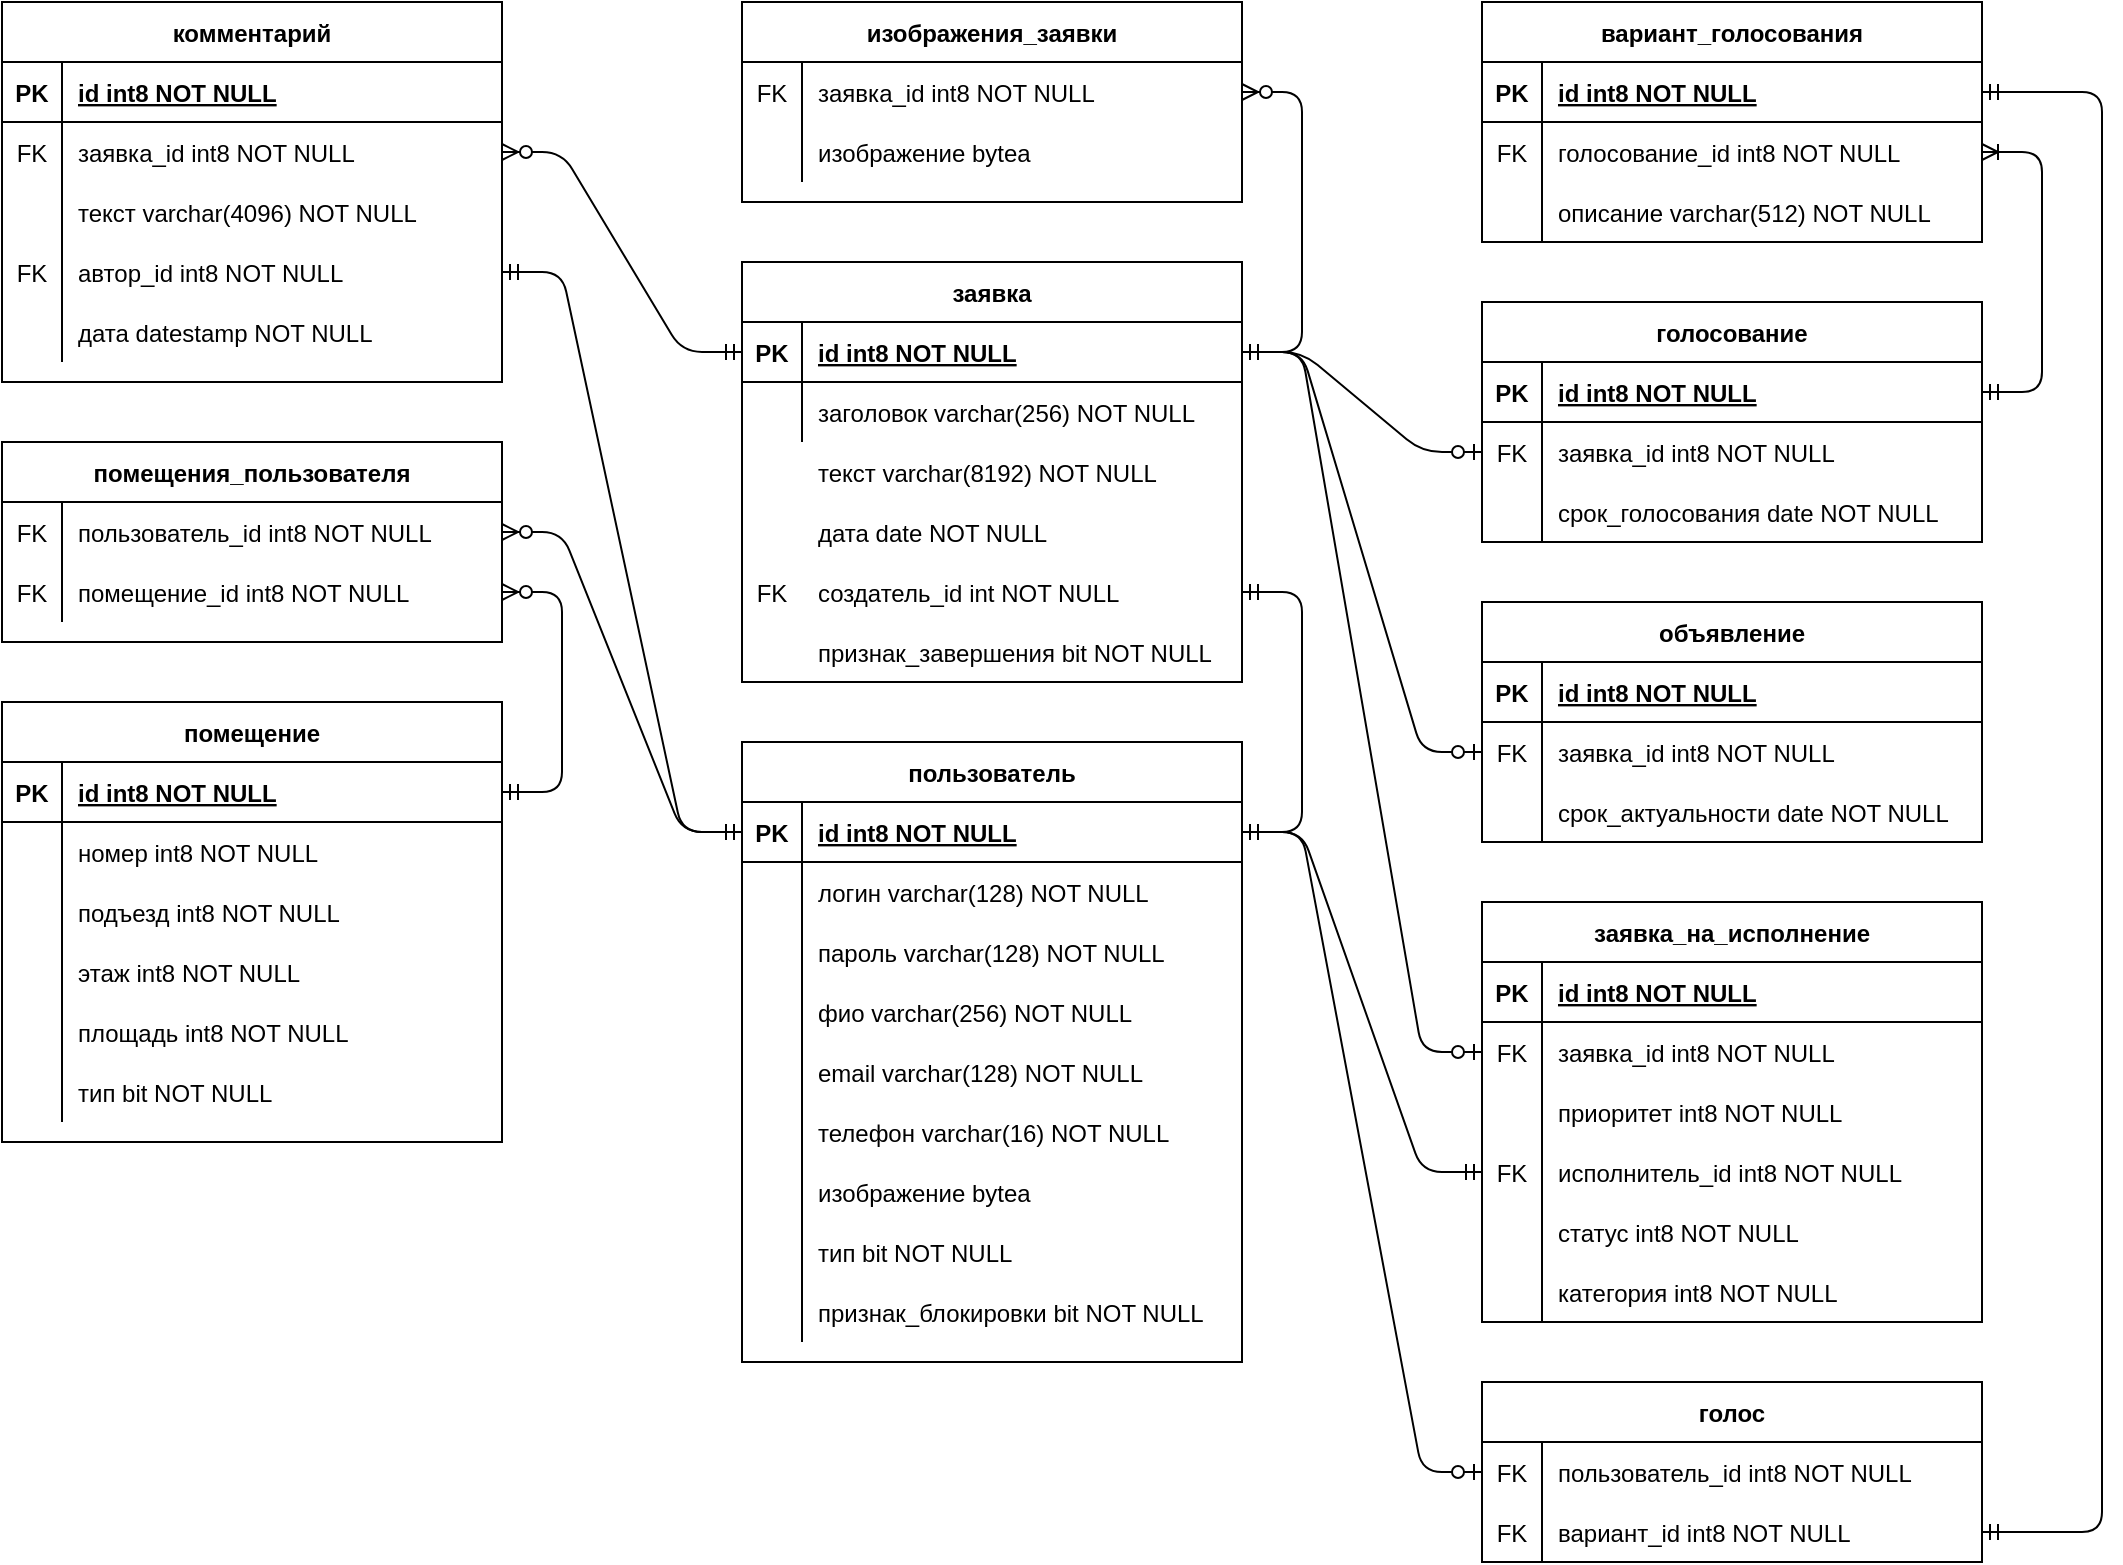 <mxfile version="15.6.3" type="device"><diagram id="R2lEEEUBdFMjLlhIrx00" name="Page-1"><mxGraphModel dx="1888" dy="583" grid="1" gridSize="10" guides="1" tooltips="1" connect="1" arrows="1" fold="1" page="1" pageScale="1" pageWidth="850" pageHeight="1100" math="0" shadow="0" extFonts="Permanent Marker^https://fonts.googleapis.com/css?family=Permanent+Marker"><root><mxCell id="0"/><mxCell id="1" parent="0"/><mxCell id="8ZTCsH6urxIoF9FmZI5w-26" value="пользователь" style="shape=table;startSize=30;container=1;collapsible=1;childLayout=tableLayout;fixedRows=1;rowLines=0;fontStyle=1;align=center;resizeLast=1;" parent="1" vertex="1"><mxGeometry x="-430" y="410" width="250" height="310" as="geometry"/></mxCell><mxCell id="8ZTCsH6urxIoF9FmZI5w-27" value="" style="shape=partialRectangle;collapsible=0;dropTarget=0;pointerEvents=0;fillColor=none;points=[[0,0.5],[1,0.5]];portConstraint=eastwest;top=0;left=0;right=0;bottom=1;" parent="8ZTCsH6urxIoF9FmZI5w-26" vertex="1"><mxGeometry y="30" width="250" height="30" as="geometry"/></mxCell><mxCell id="8ZTCsH6urxIoF9FmZI5w-28" value="PK" style="shape=partialRectangle;overflow=hidden;connectable=0;fillColor=none;top=0;left=0;bottom=0;right=0;fontStyle=1;" parent="8ZTCsH6urxIoF9FmZI5w-27" vertex="1"><mxGeometry width="30" height="30" as="geometry"><mxRectangle width="30" height="30" as="alternateBounds"/></mxGeometry></mxCell><mxCell id="8ZTCsH6urxIoF9FmZI5w-29" value="id int8 NOT NULL " style="shape=partialRectangle;overflow=hidden;connectable=0;fillColor=none;top=0;left=0;bottom=0;right=0;align=left;spacingLeft=6;fontStyle=5;" parent="8ZTCsH6urxIoF9FmZI5w-27" vertex="1"><mxGeometry x="30" width="220" height="30" as="geometry"><mxRectangle width="220" height="30" as="alternateBounds"/></mxGeometry></mxCell><mxCell id="8ZTCsH6urxIoF9FmZI5w-30" value="" style="shape=partialRectangle;collapsible=0;dropTarget=0;pointerEvents=0;fillColor=none;points=[[0,0.5],[1,0.5]];portConstraint=eastwest;top=0;left=0;right=0;bottom=0;" parent="8ZTCsH6urxIoF9FmZI5w-26" vertex="1"><mxGeometry y="60" width="250" height="30" as="geometry"/></mxCell><mxCell id="8ZTCsH6urxIoF9FmZI5w-31" value="" style="shape=partialRectangle;overflow=hidden;connectable=0;fillColor=none;top=0;left=0;bottom=0;right=0;" parent="8ZTCsH6urxIoF9FmZI5w-30" vertex="1"><mxGeometry width="30" height="30" as="geometry"><mxRectangle width="30" height="30" as="alternateBounds"/></mxGeometry></mxCell><mxCell id="8ZTCsH6urxIoF9FmZI5w-32" value="логин varchar(128) NOT NULL" style="shape=partialRectangle;overflow=hidden;connectable=0;fillColor=none;top=0;left=0;bottom=0;right=0;align=left;spacingLeft=6;" parent="8ZTCsH6urxIoF9FmZI5w-30" vertex="1"><mxGeometry x="30" width="220" height="30" as="geometry"><mxRectangle width="220" height="30" as="alternateBounds"/></mxGeometry></mxCell><mxCell id="8ZTCsH6urxIoF9FmZI5w-114" value="" style="shape=partialRectangle;collapsible=0;dropTarget=0;pointerEvents=0;fillColor=none;points=[[0,0.5],[1,0.5]];portConstraint=eastwest;top=0;left=0;right=0;bottom=0;" parent="8ZTCsH6urxIoF9FmZI5w-26" vertex="1"><mxGeometry y="90" width="250" height="30" as="geometry"/></mxCell><mxCell id="8ZTCsH6urxIoF9FmZI5w-115" value="" style="shape=partialRectangle;overflow=hidden;connectable=0;fillColor=none;top=0;left=0;bottom=0;right=0;" parent="8ZTCsH6urxIoF9FmZI5w-114" vertex="1"><mxGeometry width="30" height="30" as="geometry"><mxRectangle width="30" height="30" as="alternateBounds"/></mxGeometry></mxCell><mxCell id="8ZTCsH6urxIoF9FmZI5w-116" value="пароль varchar(128) NOT NULL" style="shape=partialRectangle;overflow=hidden;connectable=0;fillColor=none;top=0;left=0;bottom=0;right=0;align=left;spacingLeft=6;" parent="8ZTCsH6urxIoF9FmZI5w-114" vertex="1"><mxGeometry x="30" width="220" height="30" as="geometry"><mxRectangle width="220" height="30" as="alternateBounds"/></mxGeometry></mxCell><mxCell id="8ZTCsH6urxIoF9FmZI5w-117" value="" style="shape=partialRectangle;collapsible=0;dropTarget=0;pointerEvents=0;fillColor=none;points=[[0,0.5],[1,0.5]];portConstraint=eastwest;top=0;left=0;right=0;bottom=0;" parent="8ZTCsH6urxIoF9FmZI5w-26" vertex="1"><mxGeometry y="120" width="250" height="30" as="geometry"/></mxCell><mxCell id="8ZTCsH6urxIoF9FmZI5w-118" value="" style="shape=partialRectangle;overflow=hidden;connectable=0;fillColor=none;top=0;left=0;bottom=0;right=0;" parent="8ZTCsH6urxIoF9FmZI5w-117" vertex="1"><mxGeometry width="30" height="30" as="geometry"><mxRectangle width="30" height="30" as="alternateBounds"/></mxGeometry></mxCell><mxCell id="8ZTCsH6urxIoF9FmZI5w-119" value="фио varchar(256) NOT NULL" style="shape=partialRectangle;overflow=hidden;connectable=0;fillColor=none;top=0;left=0;bottom=0;right=0;align=left;spacingLeft=6;" parent="8ZTCsH6urxIoF9FmZI5w-117" vertex="1"><mxGeometry x="30" width="220" height="30" as="geometry"><mxRectangle width="220" height="30" as="alternateBounds"/></mxGeometry></mxCell><mxCell id="8ZTCsH6urxIoF9FmZI5w-120" value="" style="shape=partialRectangle;collapsible=0;dropTarget=0;pointerEvents=0;fillColor=none;points=[[0,0.5],[1,0.5]];portConstraint=eastwest;top=0;left=0;right=0;bottom=0;" parent="8ZTCsH6urxIoF9FmZI5w-26" vertex="1"><mxGeometry y="150" width="250" height="30" as="geometry"/></mxCell><mxCell id="8ZTCsH6urxIoF9FmZI5w-121" value="" style="shape=partialRectangle;overflow=hidden;connectable=0;fillColor=none;top=0;left=0;bottom=0;right=0;" parent="8ZTCsH6urxIoF9FmZI5w-120" vertex="1"><mxGeometry width="30" height="30" as="geometry"><mxRectangle width="30" height="30" as="alternateBounds"/></mxGeometry></mxCell><mxCell id="8ZTCsH6urxIoF9FmZI5w-122" value="email varchar(128) NOT NULL" style="shape=partialRectangle;overflow=hidden;connectable=0;fillColor=none;top=0;left=0;bottom=0;right=0;align=left;spacingLeft=6;" parent="8ZTCsH6urxIoF9FmZI5w-120" vertex="1"><mxGeometry x="30" width="220" height="30" as="geometry"><mxRectangle width="220" height="30" as="alternateBounds"/></mxGeometry></mxCell><mxCell id="8ZTCsH6urxIoF9FmZI5w-123" value="" style="shape=partialRectangle;collapsible=0;dropTarget=0;pointerEvents=0;fillColor=none;points=[[0,0.5],[1,0.5]];portConstraint=eastwest;top=0;left=0;right=0;bottom=0;" parent="8ZTCsH6urxIoF9FmZI5w-26" vertex="1"><mxGeometry y="180" width="250" height="30" as="geometry"/></mxCell><mxCell id="8ZTCsH6urxIoF9FmZI5w-124" value="" style="shape=partialRectangle;overflow=hidden;connectable=0;fillColor=none;top=0;left=0;bottom=0;right=0;" parent="8ZTCsH6urxIoF9FmZI5w-123" vertex="1"><mxGeometry width="30" height="30" as="geometry"><mxRectangle width="30" height="30" as="alternateBounds"/></mxGeometry></mxCell><mxCell id="8ZTCsH6urxIoF9FmZI5w-125" value="телефон varchar(16) NOT NULL" style="shape=partialRectangle;overflow=hidden;connectable=0;fillColor=none;top=0;left=0;bottom=0;right=0;align=left;spacingLeft=6;" parent="8ZTCsH6urxIoF9FmZI5w-123" vertex="1"><mxGeometry x="30" width="220" height="30" as="geometry"><mxRectangle width="220" height="30" as="alternateBounds"/></mxGeometry></mxCell><mxCell id="8ZTCsH6urxIoF9FmZI5w-126" value="" style="shape=partialRectangle;collapsible=0;dropTarget=0;pointerEvents=0;fillColor=none;points=[[0,0.5],[1,0.5]];portConstraint=eastwest;top=0;left=0;right=0;bottom=0;" parent="8ZTCsH6urxIoF9FmZI5w-26" vertex="1"><mxGeometry y="210" width="250" height="30" as="geometry"/></mxCell><mxCell id="8ZTCsH6urxIoF9FmZI5w-127" value="" style="shape=partialRectangle;overflow=hidden;connectable=0;fillColor=none;top=0;left=0;bottom=0;right=0;" parent="8ZTCsH6urxIoF9FmZI5w-126" vertex="1"><mxGeometry width="30" height="30" as="geometry"><mxRectangle width="30" height="30" as="alternateBounds"/></mxGeometry></mxCell><mxCell id="8ZTCsH6urxIoF9FmZI5w-128" value="изображение bytea" style="shape=partialRectangle;overflow=hidden;connectable=0;fillColor=none;top=0;left=0;bottom=0;right=0;align=left;spacingLeft=6;" parent="8ZTCsH6urxIoF9FmZI5w-126" vertex="1"><mxGeometry x="30" width="220" height="30" as="geometry"><mxRectangle width="220" height="30" as="alternateBounds"/></mxGeometry></mxCell><mxCell id="8ZTCsH6urxIoF9FmZI5w-129" value="" style="shape=partialRectangle;collapsible=0;dropTarget=0;pointerEvents=0;fillColor=none;points=[[0,0.5],[1,0.5]];portConstraint=eastwest;top=0;left=0;right=0;bottom=0;" parent="8ZTCsH6urxIoF9FmZI5w-26" vertex="1"><mxGeometry y="240" width="250" height="30" as="geometry"/></mxCell><mxCell id="8ZTCsH6urxIoF9FmZI5w-130" value="" style="shape=partialRectangle;overflow=hidden;connectable=0;fillColor=none;top=0;left=0;bottom=0;right=0;" parent="8ZTCsH6urxIoF9FmZI5w-129" vertex="1"><mxGeometry width="30" height="30" as="geometry"><mxRectangle width="30" height="30" as="alternateBounds"/></mxGeometry></mxCell><mxCell id="8ZTCsH6urxIoF9FmZI5w-131" value="тип bit NOT NULL" style="shape=partialRectangle;overflow=hidden;connectable=0;fillColor=none;top=0;left=0;bottom=0;right=0;align=left;spacingLeft=6;" parent="8ZTCsH6urxIoF9FmZI5w-129" vertex="1"><mxGeometry x="30" width="220" height="30" as="geometry"><mxRectangle width="220" height="30" as="alternateBounds"/></mxGeometry></mxCell><mxCell id="8ZTCsH6urxIoF9FmZI5w-132" value="" style="shape=partialRectangle;collapsible=0;dropTarget=0;pointerEvents=0;fillColor=none;points=[[0,0.5],[1,0.5]];portConstraint=eastwest;top=0;left=0;right=0;bottom=0;" parent="8ZTCsH6urxIoF9FmZI5w-26" vertex="1"><mxGeometry y="270" width="250" height="30" as="geometry"/></mxCell><mxCell id="8ZTCsH6urxIoF9FmZI5w-133" value="" style="shape=partialRectangle;overflow=hidden;connectable=0;fillColor=none;top=0;left=0;bottom=0;right=0;" parent="8ZTCsH6urxIoF9FmZI5w-132" vertex="1"><mxGeometry width="30" height="30" as="geometry"><mxRectangle width="30" height="30" as="alternateBounds"/></mxGeometry></mxCell><mxCell id="8ZTCsH6urxIoF9FmZI5w-134" value="признак_блокировки bit NOT NULL" style="shape=partialRectangle;overflow=hidden;connectable=0;fillColor=none;top=0;left=0;bottom=0;right=0;align=left;spacingLeft=6;" parent="8ZTCsH6urxIoF9FmZI5w-132" vertex="1"><mxGeometry x="30" width="220" height="30" as="geometry"><mxRectangle width="220" height="30" as="alternateBounds"/></mxGeometry></mxCell><mxCell id="8ZTCsH6urxIoF9FmZI5w-68" value="помещение" style="shape=table;startSize=30;container=1;collapsible=1;childLayout=tableLayout;fixedRows=1;rowLines=0;fontStyle=1;align=center;resizeLast=1;" parent="1" vertex="1"><mxGeometry x="-800" y="390" width="250" height="220" as="geometry"/></mxCell><mxCell id="8ZTCsH6urxIoF9FmZI5w-69" value="" style="shape=partialRectangle;collapsible=0;dropTarget=0;pointerEvents=0;fillColor=none;points=[[0,0.5],[1,0.5]];portConstraint=eastwest;top=0;left=0;right=0;bottom=1;" parent="8ZTCsH6urxIoF9FmZI5w-68" vertex="1"><mxGeometry y="30" width="250" height="30" as="geometry"/></mxCell><mxCell id="8ZTCsH6urxIoF9FmZI5w-70" value="PK" style="shape=partialRectangle;overflow=hidden;connectable=0;fillColor=none;top=0;left=0;bottom=0;right=0;fontStyle=1;" parent="8ZTCsH6urxIoF9FmZI5w-69" vertex="1"><mxGeometry width="30" height="30" as="geometry"><mxRectangle width="30" height="30" as="alternateBounds"/></mxGeometry></mxCell><mxCell id="8ZTCsH6urxIoF9FmZI5w-71" value="id int8 NOT NULL " style="shape=partialRectangle;overflow=hidden;connectable=0;fillColor=none;top=0;left=0;bottom=0;right=0;align=left;spacingLeft=6;fontStyle=5;" parent="8ZTCsH6urxIoF9FmZI5w-69" vertex="1"><mxGeometry x="30" width="220" height="30" as="geometry"><mxRectangle width="220" height="30" as="alternateBounds"/></mxGeometry></mxCell><mxCell id="8ZTCsH6urxIoF9FmZI5w-155" value="" style="shape=partialRectangle;collapsible=0;dropTarget=0;pointerEvents=0;fillColor=none;points=[[0,0.5],[1,0.5]];portConstraint=eastwest;top=0;left=0;right=0;bottom=0;" parent="8ZTCsH6urxIoF9FmZI5w-68" vertex="1"><mxGeometry y="60" width="250" height="30" as="geometry"/></mxCell><mxCell id="8ZTCsH6urxIoF9FmZI5w-156" value="" style="shape=partialRectangle;overflow=hidden;connectable=0;fillColor=none;top=0;left=0;bottom=0;right=0;" parent="8ZTCsH6urxIoF9FmZI5w-155" vertex="1"><mxGeometry width="30" height="30" as="geometry"><mxRectangle width="30" height="30" as="alternateBounds"/></mxGeometry></mxCell><mxCell id="8ZTCsH6urxIoF9FmZI5w-157" value="номер int8 NOT NULL" style="shape=partialRectangle;overflow=hidden;connectable=0;fillColor=none;top=0;left=0;bottom=0;right=0;align=left;spacingLeft=6;" parent="8ZTCsH6urxIoF9FmZI5w-155" vertex="1"><mxGeometry x="30" width="220" height="30" as="geometry"><mxRectangle width="220" height="30" as="alternateBounds"/></mxGeometry></mxCell><mxCell id="8ZTCsH6urxIoF9FmZI5w-158" value="" style="shape=partialRectangle;collapsible=0;dropTarget=0;pointerEvents=0;fillColor=none;points=[[0,0.5],[1,0.5]];portConstraint=eastwest;top=0;left=0;right=0;bottom=0;" parent="8ZTCsH6urxIoF9FmZI5w-68" vertex="1"><mxGeometry y="90" width="250" height="30" as="geometry"/></mxCell><mxCell id="8ZTCsH6urxIoF9FmZI5w-159" value="" style="shape=partialRectangle;overflow=hidden;connectable=0;fillColor=none;top=0;left=0;bottom=0;right=0;" parent="8ZTCsH6urxIoF9FmZI5w-158" vertex="1"><mxGeometry width="30" height="30" as="geometry"><mxRectangle width="30" height="30" as="alternateBounds"/></mxGeometry></mxCell><mxCell id="8ZTCsH6urxIoF9FmZI5w-160" value="подъезд int8 NOT NULL" style="shape=partialRectangle;overflow=hidden;connectable=0;fillColor=none;top=0;left=0;bottom=0;right=0;align=left;spacingLeft=6;" parent="8ZTCsH6urxIoF9FmZI5w-158" vertex="1"><mxGeometry x="30" width="220" height="30" as="geometry"><mxRectangle width="220" height="30" as="alternateBounds"/></mxGeometry></mxCell><mxCell id="8ZTCsH6urxIoF9FmZI5w-161" value="" style="shape=partialRectangle;collapsible=0;dropTarget=0;pointerEvents=0;fillColor=none;points=[[0,0.5],[1,0.5]];portConstraint=eastwest;top=0;left=0;right=0;bottom=0;" parent="8ZTCsH6urxIoF9FmZI5w-68" vertex="1"><mxGeometry y="120" width="250" height="30" as="geometry"/></mxCell><mxCell id="8ZTCsH6urxIoF9FmZI5w-162" value="" style="shape=partialRectangle;overflow=hidden;connectable=0;fillColor=none;top=0;left=0;bottom=0;right=0;" parent="8ZTCsH6urxIoF9FmZI5w-161" vertex="1"><mxGeometry width="30" height="30" as="geometry"><mxRectangle width="30" height="30" as="alternateBounds"/></mxGeometry></mxCell><mxCell id="8ZTCsH6urxIoF9FmZI5w-163" value="этаж int8 NOT NULL" style="shape=partialRectangle;overflow=hidden;connectable=0;fillColor=none;top=0;left=0;bottom=0;right=0;align=left;spacingLeft=6;" parent="8ZTCsH6urxIoF9FmZI5w-161" vertex="1"><mxGeometry x="30" width="220" height="30" as="geometry"><mxRectangle width="220" height="30" as="alternateBounds"/></mxGeometry></mxCell><mxCell id="8ZTCsH6urxIoF9FmZI5w-164" value="" style="shape=partialRectangle;collapsible=0;dropTarget=0;pointerEvents=0;fillColor=none;points=[[0,0.5],[1,0.5]];portConstraint=eastwest;top=0;left=0;right=0;bottom=0;" parent="8ZTCsH6urxIoF9FmZI5w-68" vertex="1"><mxGeometry y="150" width="250" height="30" as="geometry"/></mxCell><mxCell id="8ZTCsH6urxIoF9FmZI5w-165" value="" style="shape=partialRectangle;overflow=hidden;connectable=0;fillColor=none;top=0;left=0;bottom=0;right=0;" parent="8ZTCsH6urxIoF9FmZI5w-164" vertex="1"><mxGeometry width="30" height="30" as="geometry"><mxRectangle width="30" height="30" as="alternateBounds"/></mxGeometry></mxCell><mxCell id="8ZTCsH6urxIoF9FmZI5w-166" value="площадь int8 NOT NULL" style="shape=partialRectangle;overflow=hidden;connectable=0;fillColor=none;top=0;left=0;bottom=0;right=0;align=left;spacingLeft=6;" parent="8ZTCsH6urxIoF9FmZI5w-164" vertex="1"><mxGeometry x="30" width="220" height="30" as="geometry"><mxRectangle width="220" height="30" as="alternateBounds"/></mxGeometry></mxCell><mxCell id="8ZTCsH6urxIoF9FmZI5w-167" value="" style="shape=partialRectangle;collapsible=0;dropTarget=0;pointerEvents=0;fillColor=none;points=[[0,0.5],[1,0.5]];portConstraint=eastwest;top=0;left=0;right=0;bottom=0;" parent="8ZTCsH6urxIoF9FmZI5w-68" vertex="1"><mxGeometry y="180" width="250" height="30" as="geometry"/></mxCell><mxCell id="8ZTCsH6urxIoF9FmZI5w-168" value="" style="shape=partialRectangle;overflow=hidden;connectable=0;fillColor=none;top=0;left=0;bottom=0;right=0;" parent="8ZTCsH6urxIoF9FmZI5w-167" vertex="1"><mxGeometry width="30" height="30" as="geometry"><mxRectangle width="30" height="30" as="alternateBounds"/></mxGeometry></mxCell><mxCell id="8ZTCsH6urxIoF9FmZI5w-169" value="тип bit NOT NULL" style="shape=partialRectangle;overflow=hidden;connectable=0;fillColor=none;top=0;left=0;bottom=0;right=0;align=left;spacingLeft=6;" parent="8ZTCsH6urxIoF9FmZI5w-167" vertex="1"><mxGeometry x="30" width="220" height="30" as="geometry"><mxRectangle width="220" height="30" as="alternateBounds"/></mxGeometry></mxCell><mxCell id="8ZTCsH6urxIoF9FmZI5w-198" value="изображения_заявки" style="shape=table;startSize=30;container=1;collapsible=1;childLayout=tableLayout;fixedRows=1;rowLines=0;fontStyle=1;align=center;resizeLast=1;" parent="1" vertex="1"><mxGeometry x="-430" y="40" width="250" height="100" as="geometry"/></mxCell><mxCell id="8ZTCsH6urxIoF9FmZI5w-205" value="" style="shape=partialRectangle;collapsible=0;dropTarget=0;pointerEvents=0;fillColor=none;points=[[0,0.5],[1,0.5]];portConstraint=eastwest;top=0;left=0;right=0;bottom=0;" parent="8ZTCsH6urxIoF9FmZI5w-198" vertex="1"><mxGeometry y="30" width="250" height="30" as="geometry"/></mxCell><mxCell id="8ZTCsH6urxIoF9FmZI5w-206" value="FK" style="shape=partialRectangle;overflow=hidden;connectable=0;fillColor=none;top=0;left=0;bottom=0;right=0;" parent="8ZTCsH6urxIoF9FmZI5w-205" vertex="1"><mxGeometry width="30" height="30" as="geometry"><mxRectangle width="30" height="30" as="alternateBounds"/></mxGeometry></mxCell><mxCell id="8ZTCsH6urxIoF9FmZI5w-207" value="заявка_id int8 NOT NULL" style="shape=partialRectangle;overflow=hidden;connectable=0;fillColor=none;top=0;left=0;bottom=0;right=0;align=left;spacingLeft=6;" parent="8ZTCsH6urxIoF9FmZI5w-205" vertex="1"><mxGeometry x="30" width="220" height="30" as="geometry"><mxRectangle width="220" height="30" as="alternateBounds"/></mxGeometry></mxCell><mxCell id="8ZTCsH6urxIoF9FmZI5w-202" value="" style="shape=partialRectangle;collapsible=0;dropTarget=0;pointerEvents=0;fillColor=none;points=[[0,0.5],[1,0.5]];portConstraint=eastwest;top=0;left=0;right=0;bottom=0;" parent="8ZTCsH6urxIoF9FmZI5w-198" vertex="1"><mxGeometry y="60" width="250" height="30" as="geometry"/></mxCell><mxCell id="8ZTCsH6urxIoF9FmZI5w-203" value="" style="shape=partialRectangle;overflow=hidden;connectable=0;fillColor=none;top=0;left=0;bottom=0;right=0;" parent="8ZTCsH6urxIoF9FmZI5w-202" vertex="1"><mxGeometry width="30" height="30" as="geometry"><mxRectangle width="30" height="30" as="alternateBounds"/></mxGeometry></mxCell><mxCell id="8ZTCsH6urxIoF9FmZI5w-204" value="изображение bytea" style="shape=partialRectangle;overflow=hidden;connectable=0;fillColor=none;top=0;left=0;bottom=0;right=0;align=left;spacingLeft=6;" parent="8ZTCsH6urxIoF9FmZI5w-202" vertex="1"><mxGeometry x="30" width="220" height="30" as="geometry"><mxRectangle width="220" height="30" as="alternateBounds"/></mxGeometry></mxCell><mxCell id="8ZTCsH6urxIoF9FmZI5w-238" value="" style="group" parent="1" vertex="1" connectable="0"><mxGeometry x="-800" y="260" width="250" height="130" as="geometry"/></mxCell><mxCell id="8ZTCsH6urxIoF9FmZI5w-61" value="помещения_пользователя" style="shape=table;startSize=30;container=1;collapsible=1;childLayout=tableLayout;fixedRows=1;rowLines=0;fontStyle=1;align=center;resizeLast=1;" parent="8ZTCsH6urxIoF9FmZI5w-238" vertex="1"><mxGeometry width="250" height="100" as="geometry"/></mxCell><mxCell id="8ZTCsH6urxIoF9FmZI5w-209" value="" style="shape=partialRectangle;collapsible=0;dropTarget=0;pointerEvents=0;fillColor=none;points=[[0,0.5],[1,0.5]];portConstraint=eastwest;top=0;left=0;right=0;bottom=0;" parent="8ZTCsH6urxIoF9FmZI5w-61" vertex="1"><mxGeometry y="30" width="250" height="30" as="geometry"/></mxCell><mxCell id="8ZTCsH6urxIoF9FmZI5w-210" value="FK" style="shape=partialRectangle;overflow=hidden;connectable=0;fillColor=none;top=0;left=0;bottom=0;right=0;" parent="8ZTCsH6urxIoF9FmZI5w-209" vertex="1"><mxGeometry width="30" height="30" as="geometry"><mxRectangle width="30" height="30" as="alternateBounds"/></mxGeometry></mxCell><mxCell id="8ZTCsH6urxIoF9FmZI5w-211" value="пользователь_id int8 NOT NULL" style="shape=partialRectangle;overflow=hidden;connectable=0;fillColor=none;top=0;left=0;bottom=0;right=0;align=left;spacingLeft=6;" parent="8ZTCsH6urxIoF9FmZI5w-209" vertex="1"><mxGeometry x="30" width="220" height="30" as="geometry"><mxRectangle width="220" height="30" as="alternateBounds"/></mxGeometry></mxCell><mxCell id="8ZTCsH6urxIoF9FmZI5w-65" value="" style="shape=partialRectangle;collapsible=0;dropTarget=0;pointerEvents=0;fillColor=none;points=[[0,0.5],[1,0.5]];portConstraint=eastwest;top=0;left=0;right=0;bottom=0;" parent="8ZTCsH6urxIoF9FmZI5w-61" vertex="1"><mxGeometry y="60" width="250" height="30" as="geometry"/></mxCell><mxCell id="8ZTCsH6urxIoF9FmZI5w-66" value="FK" style="shape=partialRectangle;overflow=hidden;connectable=0;fillColor=none;top=0;left=0;bottom=0;right=0;" parent="8ZTCsH6urxIoF9FmZI5w-65" vertex="1"><mxGeometry width="30" height="30" as="geometry"><mxRectangle width="30" height="30" as="alternateBounds"/></mxGeometry></mxCell><mxCell id="8ZTCsH6urxIoF9FmZI5w-67" value="помещение_id int8 NOT NULL" style="shape=partialRectangle;overflow=hidden;connectable=0;fillColor=none;top=0;left=0;bottom=0;right=0;align=left;spacingLeft=6;" parent="8ZTCsH6urxIoF9FmZI5w-65" vertex="1"><mxGeometry x="30" width="220" height="30" as="geometry"><mxRectangle width="220" height="30" as="alternateBounds"/></mxGeometry></mxCell><mxCell id="8ZTCsH6urxIoF9FmZI5w-241" value="" style="edgeStyle=entityRelationEdgeStyle;fontSize=12;html=1;endArrow=ERzeroToMany;startArrow=ERmandOne;rounded=1;" parent="1" source="8ZTCsH6urxIoF9FmZI5w-6" target="8ZTCsH6urxIoF9FmZI5w-205" edge="1"><mxGeometry width="100" height="100" relative="1" as="geometry"><mxPoint x="70" y="450" as="sourcePoint"/><mxPoint x="170" y="350" as="targetPoint"/></mxGeometry></mxCell><mxCell id="8ZTCsH6urxIoF9FmZI5w-253" value="" style="edgeStyle=entityRelationEdgeStyle;fontSize=12;html=1;endArrow=ERzeroToOne;startArrow=ERmandOne;rounded=1;exitX=1;exitY=0.5;exitDx=0;exitDy=0;" parent="1" source="8ZTCsH6urxIoF9FmZI5w-6" target="8ZTCsH6urxIoF9FmZI5w-111" edge="1"><mxGeometry width="100" height="100" relative="1" as="geometry"><mxPoint x="330" y="450" as="sourcePoint"/><mxPoint x="440" y="230" as="targetPoint"/></mxGeometry></mxCell><mxCell id="8ZTCsH6urxIoF9FmZI5w-254" value="" style="edgeStyle=entityRelationEdgeStyle;fontSize=12;html=1;endArrow=ERmandOne;startArrow=ERmandOne;rounded=1;" parent="1" source="8ZTCsH6urxIoF9FmZI5w-27" target="8ZTCsH6urxIoF9FmZI5w-270" edge="1"><mxGeometry width="100" height="100" relative="1" as="geometry"><mxPoint x="-80" y="580" as="sourcePoint"/><mxPoint x="-10" y="290" as="targetPoint"/></mxGeometry></mxCell><mxCell id="8ZTCsH6urxIoF9FmZI5w-255" value="" style="edgeStyle=entityRelationEdgeStyle;fontSize=12;html=1;endArrow=ERmandOne;startArrow=ERmandOne;rounded=1;" parent="1" source="8ZTCsH6urxIoF9FmZI5w-27" target="8ZTCsH6urxIoF9FmZI5w-96" edge="1"><mxGeometry width="100" height="100" relative="1" as="geometry"><mxPoint x="20" y="600" as="sourcePoint"/><mxPoint x="430" y="300" as="targetPoint"/></mxGeometry></mxCell><mxCell id="8ZTCsH6urxIoF9FmZI5w-256" value="" style="edgeStyle=entityRelationEdgeStyle;fontSize=12;html=1;endArrow=ERzeroToMany;startArrow=ERmandOne;rounded=1;" parent="1" source="8ZTCsH6urxIoF9FmZI5w-6" target="8ZTCsH6urxIoF9FmZI5w-176" edge="1"><mxGeometry width="100" height="100" relative="1" as="geometry"><mxPoint x="530" y="400" as="sourcePoint"/><mxPoint x="630" y="300" as="targetPoint"/></mxGeometry></mxCell><mxCell id="8ZTCsH6urxIoF9FmZI5w-257" value="" style="edgeStyle=entityRelationEdgeStyle;fontSize=12;html=1;endArrow=ERmandOne;startArrow=ERmandOne;rounded=1;" parent="1" source="8ZTCsH6urxIoF9FmZI5w-27" target="8ZTCsH6urxIoF9FmZI5w-170" edge="1"><mxGeometry width="100" height="100" relative="1" as="geometry"><mxPoint x="250" y="480" as="sourcePoint"/><mxPoint x="350" y="380" as="targetPoint"/></mxGeometry></mxCell><mxCell id="8ZTCsH6urxIoF9FmZI5w-263" value="" style="group" parent="1" vertex="1" connectable="0"><mxGeometry x="-740" y="40" width="250" height="190" as="geometry"/></mxCell><mxCell id="8ZTCsH6urxIoF9FmZI5w-19" value="комментарий" style="shape=table;startSize=30;container=1;collapsible=1;childLayout=tableLayout;fixedRows=1;rowLines=0;fontStyle=1;align=center;resizeLast=1;" parent="8ZTCsH6urxIoF9FmZI5w-263" vertex="1"><mxGeometry x="-60" width="250" height="190" as="geometry"/></mxCell><mxCell id="8ZTCsH6urxIoF9FmZI5w-20" value="" style="shape=partialRectangle;collapsible=0;dropTarget=0;pointerEvents=0;fillColor=none;points=[[0,0.5],[1,0.5]];portConstraint=eastwest;top=0;left=0;right=0;bottom=1;" parent="8ZTCsH6urxIoF9FmZI5w-19" vertex="1"><mxGeometry y="30" width="250" height="30" as="geometry"/></mxCell><mxCell id="8ZTCsH6urxIoF9FmZI5w-21" value="PK" style="shape=partialRectangle;overflow=hidden;connectable=0;fillColor=none;top=0;left=0;bottom=0;right=0;fontStyle=1;" parent="8ZTCsH6urxIoF9FmZI5w-20" vertex="1"><mxGeometry width="30" height="30" as="geometry"><mxRectangle width="30" height="30" as="alternateBounds"/></mxGeometry></mxCell><mxCell id="8ZTCsH6urxIoF9FmZI5w-22" value="id int8 NOT NULL " style="shape=partialRectangle;overflow=hidden;connectable=0;fillColor=none;top=0;left=0;bottom=0;right=0;align=left;spacingLeft=6;fontStyle=5;" parent="8ZTCsH6urxIoF9FmZI5w-20" vertex="1"><mxGeometry x="30" width="220" height="30" as="geometry"><mxRectangle width="220" height="30" as="alternateBounds"/></mxGeometry></mxCell><mxCell id="8ZTCsH6urxIoF9FmZI5w-176" value="" style="shape=partialRectangle;collapsible=0;dropTarget=0;pointerEvents=0;fillColor=none;points=[[0,0.5],[1,0.5]];portConstraint=eastwest;top=0;left=0;right=0;bottom=0;" parent="8ZTCsH6urxIoF9FmZI5w-19" vertex="1"><mxGeometry y="60" width="250" height="30" as="geometry"/></mxCell><mxCell id="8ZTCsH6urxIoF9FmZI5w-177" value="FK" style="shape=partialRectangle;overflow=hidden;connectable=0;fillColor=none;top=0;left=0;bottom=0;right=0;" parent="8ZTCsH6urxIoF9FmZI5w-176" vertex="1"><mxGeometry width="30" height="30" as="geometry"><mxRectangle width="30" height="30" as="alternateBounds"/></mxGeometry></mxCell><mxCell id="8ZTCsH6urxIoF9FmZI5w-178" value="заявка_id int8 NOT NULL" style="shape=partialRectangle;overflow=hidden;connectable=0;fillColor=none;top=0;left=0;bottom=0;right=0;align=left;spacingLeft=6;" parent="8ZTCsH6urxIoF9FmZI5w-176" vertex="1"><mxGeometry x="30" width="220" height="30" as="geometry"><mxRectangle width="220" height="30" as="alternateBounds"/></mxGeometry></mxCell><mxCell id="8ZTCsH6urxIoF9FmZI5w-23" value="" style="shape=partialRectangle;collapsible=0;dropTarget=0;pointerEvents=0;fillColor=none;points=[[0,0.5],[1,0.5]];portConstraint=eastwest;top=0;left=0;right=0;bottom=0;" parent="8ZTCsH6urxIoF9FmZI5w-19" vertex="1"><mxGeometry y="90" width="250" height="30" as="geometry"/></mxCell><mxCell id="8ZTCsH6urxIoF9FmZI5w-24" value="" style="shape=partialRectangle;overflow=hidden;connectable=0;fillColor=none;top=0;left=0;bottom=0;right=0;" parent="8ZTCsH6urxIoF9FmZI5w-23" vertex="1"><mxGeometry width="30" height="30" as="geometry"><mxRectangle width="30" height="30" as="alternateBounds"/></mxGeometry></mxCell><mxCell id="8ZTCsH6urxIoF9FmZI5w-25" value="текст varchar(4096) NOT NULL" style="shape=partialRectangle;overflow=hidden;connectable=0;fillColor=none;top=0;left=0;bottom=0;right=0;align=left;spacingLeft=6;" parent="8ZTCsH6urxIoF9FmZI5w-23" vertex="1"><mxGeometry x="30" width="220" height="30" as="geometry"><mxRectangle width="220" height="30" as="alternateBounds"/></mxGeometry></mxCell><mxCell id="8ZTCsH6urxIoF9FmZI5w-170" value="" style="shape=partialRectangle;collapsible=0;dropTarget=0;pointerEvents=0;fillColor=none;points=[[0,0.5],[1,0.5]];portConstraint=eastwest;top=0;left=0;right=0;bottom=0;" parent="8ZTCsH6urxIoF9FmZI5w-19" vertex="1"><mxGeometry y="120" width="250" height="30" as="geometry"/></mxCell><mxCell id="8ZTCsH6urxIoF9FmZI5w-171" value="FK" style="shape=partialRectangle;overflow=hidden;connectable=0;fillColor=none;top=0;left=0;bottom=0;right=0;" parent="8ZTCsH6urxIoF9FmZI5w-170" vertex="1"><mxGeometry width="30" height="30" as="geometry"><mxRectangle width="30" height="30" as="alternateBounds"/></mxGeometry></mxCell><mxCell id="8ZTCsH6urxIoF9FmZI5w-172" value="автор_id int8 NOT NULL" style="shape=partialRectangle;overflow=hidden;connectable=0;fillColor=none;top=0;left=0;bottom=0;right=0;align=left;spacingLeft=6;" parent="8ZTCsH6urxIoF9FmZI5w-170" vertex="1"><mxGeometry x="30" width="220" height="30" as="geometry"><mxRectangle width="220" height="30" as="alternateBounds"/></mxGeometry></mxCell><mxCell id="8ZTCsH6urxIoF9FmZI5w-173" value="" style="shape=partialRectangle;collapsible=0;dropTarget=0;pointerEvents=0;fillColor=none;points=[[0,0.5],[1,0.5]];portConstraint=eastwest;top=0;left=0;right=0;bottom=0;" parent="8ZTCsH6urxIoF9FmZI5w-19" vertex="1"><mxGeometry y="150" width="250" height="30" as="geometry"/></mxCell><mxCell id="8ZTCsH6urxIoF9FmZI5w-174" value="" style="shape=partialRectangle;overflow=hidden;connectable=0;fillColor=none;top=0;left=0;bottom=0;right=0;" parent="8ZTCsH6urxIoF9FmZI5w-173" vertex="1"><mxGeometry width="30" height="30" as="geometry"><mxRectangle width="30" height="30" as="alternateBounds"/></mxGeometry></mxCell><mxCell id="8ZTCsH6urxIoF9FmZI5w-175" value="дата datestamp NOT NULL" style="shape=partialRectangle;overflow=hidden;connectable=0;fillColor=none;top=0;left=0;bottom=0;right=0;align=left;spacingLeft=6;" parent="8ZTCsH6urxIoF9FmZI5w-173" vertex="1"><mxGeometry x="30" width="220" height="30" as="geometry"><mxRectangle width="220" height="30" as="alternateBounds"/></mxGeometry></mxCell><mxCell id="8ZTCsH6urxIoF9FmZI5w-12" value="заявка_на_исполнение" style="shape=table;startSize=30;container=1;collapsible=1;childLayout=tableLayout;fixedRows=1;rowLines=0;fontStyle=1;align=center;resizeLast=1;" parent="1" vertex="1"><mxGeometry x="-60" y="490" width="250" height="210" as="geometry"/></mxCell><mxCell id="8ZTCsH6urxIoF9FmZI5w-13" value="" style="shape=partialRectangle;collapsible=0;dropTarget=0;pointerEvents=0;fillColor=none;points=[[0,0.5],[1,0.5]];portConstraint=eastwest;top=0;left=0;right=0;bottom=1;" parent="8ZTCsH6urxIoF9FmZI5w-12" vertex="1"><mxGeometry y="30" width="250" height="30" as="geometry"/></mxCell><mxCell id="8ZTCsH6urxIoF9FmZI5w-14" value="PK" style="shape=partialRectangle;overflow=hidden;connectable=0;fillColor=none;top=0;left=0;bottom=0;right=0;fontStyle=1;container=0;" parent="8ZTCsH6urxIoF9FmZI5w-13" vertex="1"><mxGeometry width="30" height="30" as="geometry"><mxRectangle width="30" height="30" as="alternateBounds"/></mxGeometry></mxCell><mxCell id="8ZTCsH6urxIoF9FmZI5w-15" value="id int8 NOT NULL " style="shape=partialRectangle;overflow=hidden;connectable=0;fillColor=none;top=0;left=0;bottom=0;right=0;align=left;spacingLeft=6;fontStyle=5;container=0;" parent="8ZTCsH6urxIoF9FmZI5w-13" vertex="1"><mxGeometry x="30" width="220" height="30" as="geometry"><mxRectangle width="220" height="30" as="alternateBounds"/></mxGeometry></mxCell><mxCell id="8ZTCsH6urxIoF9FmZI5w-111" value="" style="shape=partialRectangle;collapsible=0;dropTarget=0;pointerEvents=0;fillColor=none;points=[[0,0.5],[1,0.5]];portConstraint=eastwest;top=0;left=0;right=0;bottom=0;" parent="8ZTCsH6urxIoF9FmZI5w-12" vertex="1"><mxGeometry y="60" width="250" height="30" as="geometry"/></mxCell><mxCell id="8ZTCsH6urxIoF9FmZI5w-112" value="FK" style="shape=partialRectangle;overflow=hidden;connectable=0;fillColor=none;top=0;left=0;bottom=0;right=0;container=0;" parent="8ZTCsH6urxIoF9FmZI5w-111" vertex="1"><mxGeometry width="30" height="30" as="geometry"><mxRectangle width="30" height="30" as="alternateBounds"/></mxGeometry></mxCell><mxCell id="8ZTCsH6urxIoF9FmZI5w-113" value="заявка_id int8 NOT NULL" style="shape=partialRectangle;overflow=hidden;connectable=0;fillColor=none;top=0;left=0;bottom=0;right=0;align=left;spacingLeft=6;container=0;" parent="8ZTCsH6urxIoF9FmZI5w-111" vertex="1"><mxGeometry x="30" width="220" height="30" as="geometry"><mxRectangle width="220" height="30" as="alternateBounds"/></mxGeometry></mxCell><mxCell id="8ZTCsH6urxIoF9FmZI5w-16" value="" style="shape=partialRectangle;collapsible=0;dropTarget=0;pointerEvents=0;fillColor=none;points=[[0,0.5],[1,0.5]];portConstraint=eastwest;top=0;left=0;right=0;bottom=0;" parent="8ZTCsH6urxIoF9FmZI5w-12" vertex="1"><mxGeometry y="90" width="250" height="30" as="geometry"/></mxCell><mxCell id="8ZTCsH6urxIoF9FmZI5w-17" value="" style="shape=partialRectangle;overflow=hidden;connectable=0;fillColor=none;top=0;left=0;bottom=0;right=0;container=0;" parent="8ZTCsH6urxIoF9FmZI5w-16" vertex="1"><mxGeometry width="30" height="30" as="geometry"><mxRectangle width="30" height="30" as="alternateBounds"/></mxGeometry></mxCell><mxCell id="8ZTCsH6urxIoF9FmZI5w-18" value="приоритет int8 NOT NULL" style="shape=partialRectangle;overflow=hidden;connectable=0;fillColor=none;top=0;left=0;bottom=0;right=0;align=left;spacingLeft=6;container=0;" parent="8ZTCsH6urxIoF9FmZI5w-16" vertex="1"><mxGeometry x="30" width="220" height="30" as="geometry"><mxRectangle width="220" height="30" as="alternateBounds"/></mxGeometry></mxCell><mxCell id="8ZTCsH6urxIoF9FmZI5w-96" value="" style="shape=partialRectangle;collapsible=0;dropTarget=0;pointerEvents=0;fillColor=none;points=[[0,0.5],[1,0.5]];portConstraint=eastwest;top=0;left=0;right=0;bottom=0;" parent="8ZTCsH6urxIoF9FmZI5w-12" vertex="1"><mxGeometry y="120" width="250" height="30" as="geometry"/></mxCell><mxCell id="8ZTCsH6urxIoF9FmZI5w-97" value="FK" style="shape=partialRectangle;overflow=hidden;connectable=0;fillColor=none;top=0;left=0;bottom=0;right=0;container=0;" parent="8ZTCsH6urxIoF9FmZI5w-96" vertex="1"><mxGeometry width="30" height="30" as="geometry"><mxRectangle width="30" height="30" as="alternateBounds"/></mxGeometry></mxCell><mxCell id="8ZTCsH6urxIoF9FmZI5w-98" value="исполнитель_id int8 NOT NULL" style="shape=partialRectangle;overflow=hidden;connectable=0;fillColor=none;top=0;left=0;bottom=0;right=0;align=left;spacingLeft=6;container=0;" parent="8ZTCsH6urxIoF9FmZI5w-96" vertex="1"><mxGeometry x="30" width="220" height="30" as="geometry"><mxRectangle width="220" height="30" as="alternateBounds"/></mxGeometry></mxCell><mxCell id="8ZTCsH6urxIoF9FmZI5w-99" value="" style="shape=partialRectangle;collapsible=0;dropTarget=0;pointerEvents=0;fillColor=none;points=[[0,0.5],[1,0.5]];portConstraint=eastwest;top=0;left=0;right=0;bottom=0;" parent="8ZTCsH6urxIoF9FmZI5w-12" vertex="1"><mxGeometry y="150" width="250" height="30" as="geometry"/></mxCell><mxCell id="8ZTCsH6urxIoF9FmZI5w-100" value="" style="shape=partialRectangle;overflow=hidden;connectable=0;fillColor=none;top=0;left=0;bottom=0;right=0;container=0;" parent="8ZTCsH6urxIoF9FmZI5w-99" vertex="1"><mxGeometry width="30" height="30" as="geometry"><mxRectangle width="30" height="30" as="alternateBounds"/></mxGeometry></mxCell><mxCell id="8ZTCsH6urxIoF9FmZI5w-101" value="статус int8 NOT NULL" style="shape=partialRectangle;overflow=hidden;connectable=0;fillColor=none;top=0;left=0;bottom=0;right=0;align=left;spacingLeft=6;container=0;" parent="8ZTCsH6urxIoF9FmZI5w-99" vertex="1"><mxGeometry x="30" width="220" height="30" as="geometry"><mxRectangle width="220" height="30" as="alternateBounds"/></mxGeometry></mxCell><mxCell id="8ZTCsH6urxIoF9FmZI5w-102" value="" style="shape=partialRectangle;collapsible=0;dropTarget=0;pointerEvents=0;fillColor=none;points=[[0,0.5],[1,0.5]];portConstraint=eastwest;top=0;left=0;right=0;bottom=0;" parent="8ZTCsH6urxIoF9FmZI5w-12" vertex="1"><mxGeometry y="180" width="250" height="30" as="geometry"/></mxCell><mxCell id="8ZTCsH6urxIoF9FmZI5w-103" value="" style="shape=partialRectangle;overflow=hidden;connectable=0;fillColor=none;top=0;left=0;bottom=0;right=0;container=0;" parent="8ZTCsH6urxIoF9FmZI5w-102" vertex="1"><mxGeometry width="30" height="30" as="geometry"><mxRectangle width="30" height="30" as="alternateBounds"/></mxGeometry></mxCell><mxCell id="8ZTCsH6urxIoF9FmZI5w-104" value="категория int8 NOT NULL" style="shape=partialRectangle;overflow=hidden;connectable=0;fillColor=none;top=0;left=0;bottom=0;right=0;align=left;spacingLeft=6;container=0;" parent="8ZTCsH6urxIoF9FmZI5w-102" vertex="1"><mxGeometry x="30" width="220" height="30" as="geometry"><mxRectangle width="220" height="30" as="alternateBounds"/></mxGeometry></mxCell><mxCell id="8ZTCsH6urxIoF9FmZI5w-264" value="" style="edgeStyle=entityRelationEdgeStyle;fontSize=12;html=1;endArrow=ERzeroToOne;startArrow=ERmandOne;rounded=1;exitX=1;exitY=0.5;exitDx=0;exitDy=0;" parent="1" source="8ZTCsH6urxIoF9FmZI5w-6" target="8ZTCsH6urxIoF9FmZI5w-37" edge="1"><mxGeometry width="100" height="100" relative="1" as="geometry"><mxPoint x="300" y="620" as="sourcePoint"/><mxPoint x="400" y="520" as="targetPoint"/></mxGeometry></mxCell><mxCell id="8ZTCsH6urxIoF9FmZI5w-265" value="" style="edgeStyle=entityRelationEdgeStyle;fontSize=12;html=1;endArrow=ERzeroToOne;startArrow=ERmandOne;rounded=1;" parent="1" source="8ZTCsH6urxIoF9FmZI5w-6" target="8ZTCsH6urxIoF9FmZI5w-51" edge="1"><mxGeometry width="100" height="100" relative="1" as="geometry"><mxPoint x="240" y="850" as="sourcePoint"/><mxPoint x="340" y="750" as="targetPoint"/></mxGeometry></mxCell><mxCell id="8ZTCsH6urxIoF9FmZI5w-266" value="" style="group" parent="1" vertex="1" connectable="0"><mxGeometry x="-430" y="170" width="250" height="210" as="geometry"/></mxCell><mxCell id="8ZTCsH6urxIoF9FmZI5w-5" value="заявка" style="shape=table;startSize=30;container=1;collapsible=1;childLayout=tableLayout;fixedRows=1;rowLines=0;fontStyle=1;align=center;resizeLast=1;" parent="8ZTCsH6urxIoF9FmZI5w-266" vertex="1"><mxGeometry width="250" height="210" as="geometry"/></mxCell><mxCell id="8ZTCsH6urxIoF9FmZI5w-6" value="" style="shape=partialRectangle;collapsible=0;dropTarget=0;pointerEvents=0;fillColor=none;points=[[0,0.5],[1,0.5]];portConstraint=eastwest;top=0;left=0;right=0;bottom=1;" parent="8ZTCsH6urxIoF9FmZI5w-5" vertex="1"><mxGeometry y="30" width="250" height="30" as="geometry"/></mxCell><mxCell id="8ZTCsH6urxIoF9FmZI5w-7" value="PK" style="shape=partialRectangle;overflow=hidden;connectable=0;fillColor=none;top=0;left=0;bottom=0;right=0;fontStyle=1;container=0;" parent="8ZTCsH6urxIoF9FmZI5w-6" vertex="1"><mxGeometry width="30" height="30" as="geometry"><mxRectangle width="30" height="30" as="alternateBounds"/></mxGeometry></mxCell><mxCell id="8ZTCsH6urxIoF9FmZI5w-8" value="id int8 NOT NULL " style="shape=partialRectangle;overflow=hidden;connectable=0;fillColor=none;top=0;left=0;bottom=0;right=0;align=left;spacingLeft=6;fontStyle=5;container=0;" parent="8ZTCsH6urxIoF9FmZI5w-6" vertex="1"><mxGeometry x="30" width="220" height="30" as="geometry"><mxRectangle width="220" height="30" as="alternateBounds"/></mxGeometry></mxCell><mxCell id="8ZTCsH6urxIoF9FmZI5w-9" value="" style="shape=partialRectangle;collapsible=0;dropTarget=0;pointerEvents=0;fillColor=none;points=[[0,0.5],[1,0.5]];portConstraint=eastwest;top=0;left=0;right=0;bottom=0;" parent="8ZTCsH6urxIoF9FmZI5w-5" vertex="1"><mxGeometry y="60" width="250" height="30" as="geometry"/></mxCell><mxCell id="8ZTCsH6urxIoF9FmZI5w-10" value="" style="shape=partialRectangle;overflow=hidden;connectable=0;fillColor=none;top=0;left=0;bottom=0;right=0;container=0;" parent="8ZTCsH6urxIoF9FmZI5w-9" vertex="1"><mxGeometry width="30" height="30" as="geometry"><mxRectangle width="30" height="30" as="alternateBounds"/></mxGeometry></mxCell><mxCell id="8ZTCsH6urxIoF9FmZI5w-11" value="заголовок varchar(256) NOT NULL" style="shape=partialRectangle;overflow=hidden;connectable=0;fillColor=none;top=0;left=0;bottom=0;right=0;align=left;spacingLeft=6;container=0;" parent="8ZTCsH6urxIoF9FmZI5w-9" vertex="1"><mxGeometry x="30" width="220" height="30" as="geometry"><mxRectangle width="220" height="30" as="alternateBounds"/></mxGeometry></mxCell><mxCell id="8ZTCsH6urxIoF9FmZI5w-90" value="текст varchar(8192) NOT NULL" style="shape=partialRectangle;overflow=hidden;connectable=0;fillColor=none;top=0;left=0;bottom=0;right=0;align=left;spacingLeft=6;container=0;" parent="8ZTCsH6urxIoF9FmZI5w-266" vertex="1"><mxGeometry x="30" y="90" width="220" height="30" as="geometry"><mxRectangle width="220" height="30" as="alternateBounds"/></mxGeometry></mxCell><mxCell id="8ZTCsH6urxIoF9FmZI5w-92" value="дата date NOT NULL" style="shape=partialRectangle;overflow=hidden;connectable=0;fillColor=none;top=0;left=0;bottom=0;right=0;align=left;spacingLeft=6;container=0;" parent="8ZTCsH6urxIoF9FmZI5w-266" vertex="1"><mxGeometry x="30" y="120" width="220" height="30" as="geometry"><mxRectangle width="220" height="30" as="alternateBounds"/></mxGeometry></mxCell><mxCell id="8ZTCsH6urxIoF9FmZI5w-95" value="признак_завершения bit NOT NULL" style="shape=partialRectangle;overflow=hidden;connectable=0;fillColor=none;top=0;left=0;bottom=0;right=0;align=left;spacingLeft=6;container=0;" parent="8ZTCsH6urxIoF9FmZI5w-266" vertex="1"><mxGeometry x="30" y="180" width="220" height="30" as="geometry"><mxRectangle width="220" height="30" as="alternateBounds"/></mxGeometry></mxCell><mxCell id="8ZTCsH6urxIoF9FmZI5w-270" value="" style="shape=partialRectangle;collapsible=0;dropTarget=0;pointerEvents=0;fillColor=none;points=[[0,0.5],[1,0.5]];portConstraint=eastwest;top=0;left=0;right=0;bottom=0;" parent="8ZTCsH6urxIoF9FmZI5w-266" vertex="1"><mxGeometry y="150" width="250" height="30" as="geometry"/></mxCell><mxCell id="8ZTCsH6urxIoF9FmZI5w-271" value="FK" style="shape=partialRectangle;overflow=hidden;connectable=0;fillColor=none;top=0;left=0;bottom=0;right=0;container=0;" parent="8ZTCsH6urxIoF9FmZI5w-270" vertex="1"><mxGeometry width="30" height="30" as="geometry"><mxRectangle width="30" height="30" as="alternateBounds"/></mxGeometry></mxCell><mxCell id="8ZTCsH6urxIoF9FmZI5w-272" value="создатель_id int NOT NULL" style="shape=partialRectangle;overflow=hidden;connectable=0;fillColor=none;top=0;left=0;bottom=0;right=0;align=left;spacingLeft=6;container=0;" parent="8ZTCsH6urxIoF9FmZI5w-270" vertex="1"><mxGeometry x="30" width="220" height="30" as="geometry"><mxRectangle width="220" height="30" as="alternateBounds"/></mxGeometry></mxCell><mxCell id="8ZTCsH6urxIoF9FmZI5w-273" value="" style="edgeStyle=entityRelationEdgeStyle;fontSize=12;html=1;endArrow=ERzeroToOne;startArrow=ERmandOne;rounded=1;" parent="1" source="8ZTCsH6urxIoF9FmZI5w-27" target="8ZTCsH6urxIoF9FmZI5w-44" edge="1"><mxGeometry width="100" height="100" relative="1" as="geometry"><mxPoint x="340" y="660" as="sourcePoint"/><mxPoint x="440" y="560" as="targetPoint"/></mxGeometry></mxCell><mxCell id="8ZTCsH6urxIoF9FmZI5w-275" value="" style="edgeStyle=elbowEdgeStyle;fontSize=12;html=1;endArrow=ERmandOne;startArrow=ERmandOne;rounded=1;" parent="1" source="8ZTCsH6urxIoF9FmZI5w-55" target="8ZTCsH6urxIoF9FmZI5w-180" edge="1"><mxGeometry width="100" height="100" relative="1" as="geometry"><mxPoint x="1110" y="950" as="sourcePoint"/><mxPoint x="1210" y="850" as="targetPoint"/><Array as="points"><mxPoint x="250" y="470"/></Array></mxGeometry></mxCell><mxCell id="8ZTCsH6urxIoF9FmZI5w-277" value="" style="edgeStyle=entityRelationEdgeStyle;fontSize=12;html=1;endArrow=ERoneToMany;startArrow=ERmandOne;rounded=1;" parent="1" source="8ZTCsH6urxIoF9FmZI5w-48" target="8ZTCsH6urxIoF9FmZI5w-189" edge="1"><mxGeometry width="100" height="100" relative="1" as="geometry"><mxPoint x="740" y="1020" as="sourcePoint"/><mxPoint x="840" y="920" as="targetPoint"/></mxGeometry></mxCell><mxCell id="8ZTCsH6urxIoF9FmZI5w-278" value="" style="edgeStyle=entityRelationEdgeStyle;fontSize=12;html=1;endArrow=ERzeroToMany;startArrow=ERmandOne;rounded=1;" parent="1" source="8ZTCsH6urxIoF9FmZI5w-69" target="8ZTCsH6urxIoF9FmZI5w-65" edge="1"><mxGeometry width="100" height="100" relative="1" as="geometry"><mxPoint x="460" y="980" as="sourcePoint"/><mxPoint x="560" y="880" as="targetPoint"/></mxGeometry></mxCell><mxCell id="8ZTCsH6urxIoF9FmZI5w-279" value="" style="edgeStyle=entityRelationEdgeStyle;fontSize=12;html=1;endArrow=ERzeroToMany;startArrow=ERmandOne;rounded=1;" parent="1" source="8ZTCsH6urxIoF9FmZI5w-27" target="8ZTCsH6urxIoF9FmZI5w-209" edge="1"><mxGeometry width="100" height="100" relative="1" as="geometry"><mxPoint x="490" y="1140" as="sourcePoint"/><mxPoint x="590" y="1040" as="targetPoint"/></mxGeometry></mxCell><mxCell id="8ZTCsH6urxIoF9FmZI5w-33" value="объявление" style="shape=table;startSize=30;container=1;collapsible=1;childLayout=tableLayout;fixedRows=1;rowLines=0;fontStyle=1;align=center;resizeLast=1;" parent="1" vertex="1"><mxGeometry x="-60" y="340" width="250" height="120" as="geometry"/></mxCell><mxCell id="8ZTCsH6urxIoF9FmZI5w-34" value="" style="shape=partialRectangle;collapsible=0;dropTarget=0;pointerEvents=0;fillColor=none;points=[[0,0.5],[1,0.5]];portConstraint=eastwest;top=0;left=0;right=0;bottom=1;" parent="8ZTCsH6urxIoF9FmZI5w-33" vertex="1"><mxGeometry y="30" width="250" height="30" as="geometry"/></mxCell><mxCell id="8ZTCsH6urxIoF9FmZI5w-35" value="PK" style="shape=partialRectangle;overflow=hidden;connectable=0;fillColor=none;top=0;left=0;bottom=0;right=0;fontStyle=1;" parent="8ZTCsH6urxIoF9FmZI5w-34" vertex="1"><mxGeometry width="30" height="30" as="geometry"><mxRectangle width="30" height="30" as="alternateBounds"/></mxGeometry></mxCell><mxCell id="8ZTCsH6urxIoF9FmZI5w-36" value="id int8 NOT NULL " style="shape=partialRectangle;overflow=hidden;connectable=0;fillColor=none;top=0;left=0;bottom=0;right=0;align=left;spacingLeft=6;fontStyle=5;" parent="8ZTCsH6urxIoF9FmZI5w-34" vertex="1"><mxGeometry x="30" width="220" height="30" as="geometry"><mxRectangle width="220" height="30" as="alternateBounds"/></mxGeometry></mxCell><mxCell id="8ZTCsH6urxIoF9FmZI5w-37" value="" style="shape=partialRectangle;collapsible=0;dropTarget=0;pointerEvents=0;fillColor=none;points=[[0,0.5],[1,0.5]];portConstraint=eastwest;top=0;left=0;right=0;bottom=0;" parent="8ZTCsH6urxIoF9FmZI5w-33" vertex="1"><mxGeometry y="60" width="250" height="30" as="geometry"/></mxCell><mxCell id="8ZTCsH6urxIoF9FmZI5w-38" value="FK" style="shape=partialRectangle;overflow=hidden;connectable=0;fillColor=none;top=0;left=0;bottom=0;right=0;" parent="8ZTCsH6urxIoF9FmZI5w-37" vertex="1"><mxGeometry width="30" height="30" as="geometry"><mxRectangle width="30" height="30" as="alternateBounds"/></mxGeometry></mxCell><mxCell id="8ZTCsH6urxIoF9FmZI5w-39" value="заявка_id int8 NOT NULL" style="shape=partialRectangle;overflow=hidden;connectable=0;fillColor=none;top=0;left=0;bottom=0;right=0;align=left;spacingLeft=6;" parent="8ZTCsH6urxIoF9FmZI5w-37" vertex="1"><mxGeometry x="30" width="220" height="30" as="geometry"><mxRectangle width="220" height="30" as="alternateBounds"/></mxGeometry></mxCell><mxCell id="8ZTCsH6urxIoF9FmZI5w-143" value="" style="shape=partialRectangle;collapsible=0;dropTarget=0;pointerEvents=0;fillColor=none;points=[[0,0.5],[1,0.5]];portConstraint=eastwest;top=0;left=0;right=0;bottom=0;" parent="8ZTCsH6urxIoF9FmZI5w-33" vertex="1"><mxGeometry y="90" width="250" height="30" as="geometry"/></mxCell><mxCell id="8ZTCsH6urxIoF9FmZI5w-144" value="" style="shape=partialRectangle;overflow=hidden;connectable=0;fillColor=none;top=0;left=0;bottom=0;right=0;" parent="8ZTCsH6urxIoF9FmZI5w-143" vertex="1"><mxGeometry width="30" height="30" as="geometry"><mxRectangle width="30" height="30" as="alternateBounds"/></mxGeometry></mxCell><mxCell id="8ZTCsH6urxIoF9FmZI5w-145" value="срок_актуальности date NOT NULL" style="shape=partialRectangle;overflow=hidden;connectable=0;fillColor=none;top=0;left=0;bottom=0;right=0;align=left;spacingLeft=6;" parent="8ZTCsH6urxIoF9FmZI5w-143" vertex="1"><mxGeometry x="30" width="220" height="30" as="geometry"><mxRectangle width="220" height="30" as="alternateBounds"/></mxGeometry></mxCell><mxCell id="8ZTCsH6urxIoF9FmZI5w-47" value="голосование" style="shape=table;startSize=30;container=1;collapsible=1;childLayout=tableLayout;fixedRows=1;rowLines=0;fontStyle=1;align=center;resizeLast=1;" parent="1" vertex="1"><mxGeometry x="-60" y="190" width="250" height="120" as="geometry"/></mxCell><mxCell id="8ZTCsH6urxIoF9FmZI5w-48" value="" style="shape=partialRectangle;collapsible=0;dropTarget=0;pointerEvents=0;fillColor=none;points=[[0,0.5],[1,0.5]];portConstraint=eastwest;top=0;left=0;right=0;bottom=1;" parent="8ZTCsH6urxIoF9FmZI5w-47" vertex="1"><mxGeometry y="30" width="250" height="30" as="geometry"/></mxCell><mxCell id="8ZTCsH6urxIoF9FmZI5w-49" value="PK" style="shape=partialRectangle;overflow=hidden;connectable=0;fillColor=none;top=0;left=0;bottom=0;right=0;fontStyle=1;" parent="8ZTCsH6urxIoF9FmZI5w-48" vertex="1"><mxGeometry width="30" height="30" as="geometry"><mxRectangle width="30" height="30" as="alternateBounds"/></mxGeometry></mxCell><mxCell id="8ZTCsH6urxIoF9FmZI5w-50" value="id int8 NOT NULL " style="shape=partialRectangle;overflow=hidden;connectable=0;fillColor=none;top=0;left=0;bottom=0;right=0;align=left;spacingLeft=6;fontStyle=5;" parent="8ZTCsH6urxIoF9FmZI5w-48" vertex="1"><mxGeometry x="30" width="220" height="30" as="geometry"><mxRectangle width="220" height="30" as="alternateBounds"/></mxGeometry></mxCell><mxCell id="8ZTCsH6urxIoF9FmZI5w-51" value="" style="shape=partialRectangle;collapsible=0;dropTarget=0;pointerEvents=0;fillColor=none;points=[[0,0.5],[1,0.5]];portConstraint=eastwest;top=0;left=0;right=0;bottom=0;" parent="8ZTCsH6urxIoF9FmZI5w-47" vertex="1"><mxGeometry y="60" width="250" height="30" as="geometry"/></mxCell><mxCell id="8ZTCsH6urxIoF9FmZI5w-52" value="FK" style="shape=partialRectangle;overflow=hidden;connectable=0;fillColor=none;top=0;left=0;bottom=0;right=0;" parent="8ZTCsH6urxIoF9FmZI5w-51" vertex="1"><mxGeometry width="30" height="30" as="geometry"><mxRectangle width="30" height="30" as="alternateBounds"/></mxGeometry></mxCell><mxCell id="8ZTCsH6urxIoF9FmZI5w-53" value="заявка_id int8 NOT NULL" style="shape=partialRectangle;overflow=hidden;connectable=0;fillColor=none;top=0;left=0;bottom=0;right=0;align=left;spacingLeft=6;" parent="8ZTCsH6urxIoF9FmZI5w-51" vertex="1"><mxGeometry x="30" width="220" height="30" as="geometry"><mxRectangle width="220" height="30" as="alternateBounds"/></mxGeometry></mxCell><mxCell id="8ZTCsH6urxIoF9FmZI5w-146" value="" style="shape=partialRectangle;collapsible=0;dropTarget=0;pointerEvents=0;fillColor=none;points=[[0,0.5],[1,0.5]];portConstraint=eastwest;top=0;left=0;right=0;bottom=0;" parent="8ZTCsH6urxIoF9FmZI5w-47" vertex="1"><mxGeometry y="90" width="250" height="30" as="geometry"/></mxCell><mxCell id="8ZTCsH6urxIoF9FmZI5w-147" value="" style="shape=partialRectangle;overflow=hidden;connectable=0;fillColor=none;top=0;left=0;bottom=0;right=0;" parent="8ZTCsH6urxIoF9FmZI5w-146" vertex="1"><mxGeometry width="30" height="30" as="geometry"><mxRectangle width="30" height="30" as="alternateBounds"/></mxGeometry></mxCell><mxCell id="8ZTCsH6urxIoF9FmZI5w-148" value="срок_голосования date NOT NULL" style="shape=partialRectangle;overflow=hidden;connectable=0;fillColor=none;top=0;left=0;bottom=0;right=0;align=left;spacingLeft=6;" parent="8ZTCsH6urxIoF9FmZI5w-146" vertex="1"><mxGeometry x="30" width="220" height="30" as="geometry"><mxRectangle width="220" height="30" as="alternateBounds"/></mxGeometry></mxCell><mxCell id="8ZTCsH6urxIoF9FmZI5w-54" value="вариант_голосования" style="shape=table;startSize=30;container=1;collapsible=1;childLayout=tableLayout;fixedRows=1;rowLines=0;fontStyle=1;align=center;resizeLast=1;" parent="1" vertex="1"><mxGeometry x="-60" y="40" width="250" height="120" as="geometry"/></mxCell><mxCell id="8ZTCsH6urxIoF9FmZI5w-55" value="" style="shape=partialRectangle;collapsible=0;dropTarget=0;pointerEvents=0;fillColor=none;points=[[0,0.5],[1,0.5]];portConstraint=eastwest;top=0;left=0;right=0;bottom=1;" parent="8ZTCsH6urxIoF9FmZI5w-54" vertex="1"><mxGeometry y="30" width="250" height="30" as="geometry"/></mxCell><mxCell id="8ZTCsH6urxIoF9FmZI5w-56" value="PK" style="shape=partialRectangle;overflow=hidden;connectable=0;fillColor=none;top=0;left=0;bottom=0;right=0;fontStyle=1;" parent="8ZTCsH6urxIoF9FmZI5w-55" vertex="1"><mxGeometry width="30" height="30" as="geometry"><mxRectangle width="30" height="30" as="alternateBounds"/></mxGeometry></mxCell><mxCell id="8ZTCsH6urxIoF9FmZI5w-57" value="id int8 NOT NULL " style="shape=partialRectangle;overflow=hidden;connectable=0;fillColor=none;top=0;left=0;bottom=0;right=0;align=left;spacingLeft=6;fontStyle=5;" parent="8ZTCsH6urxIoF9FmZI5w-55" vertex="1"><mxGeometry x="30" width="220" height="30" as="geometry"><mxRectangle width="220" height="30" as="alternateBounds"/></mxGeometry></mxCell><mxCell id="8ZTCsH6urxIoF9FmZI5w-189" value="" style="shape=partialRectangle;collapsible=0;dropTarget=0;pointerEvents=0;fillColor=none;points=[[0,0.5],[1,0.5]];portConstraint=eastwest;top=0;left=0;right=0;bottom=0;" parent="8ZTCsH6urxIoF9FmZI5w-54" vertex="1"><mxGeometry y="60" width="250" height="30" as="geometry"/></mxCell><mxCell id="8ZTCsH6urxIoF9FmZI5w-190" value="FK" style="shape=partialRectangle;overflow=hidden;connectable=0;fillColor=none;top=0;left=0;bottom=0;right=0;" parent="8ZTCsH6urxIoF9FmZI5w-189" vertex="1"><mxGeometry width="30" height="30" as="geometry"><mxRectangle width="30" height="30" as="alternateBounds"/></mxGeometry></mxCell><mxCell id="8ZTCsH6urxIoF9FmZI5w-191" value="голосование_id int8 NOT NULL" style="shape=partialRectangle;overflow=hidden;connectable=0;fillColor=none;top=0;left=0;bottom=0;right=0;align=left;spacingLeft=6;" parent="8ZTCsH6urxIoF9FmZI5w-189" vertex="1"><mxGeometry x="30" width="220" height="30" as="geometry"><mxRectangle width="220" height="30" as="alternateBounds"/></mxGeometry></mxCell><mxCell id="8ZTCsH6urxIoF9FmZI5w-58" value="" style="shape=partialRectangle;collapsible=0;dropTarget=0;pointerEvents=0;fillColor=none;points=[[0,0.5],[1,0.5]];portConstraint=eastwest;top=0;left=0;right=0;bottom=0;" parent="8ZTCsH6urxIoF9FmZI5w-54" vertex="1"><mxGeometry y="90" width="250" height="30" as="geometry"/></mxCell><mxCell id="8ZTCsH6urxIoF9FmZI5w-59" value="" style="shape=partialRectangle;overflow=hidden;connectable=0;fillColor=none;top=0;left=0;bottom=0;right=0;" parent="8ZTCsH6urxIoF9FmZI5w-58" vertex="1"><mxGeometry width="30" height="30" as="geometry"><mxRectangle width="30" height="30" as="alternateBounds"/></mxGeometry></mxCell><mxCell id="8ZTCsH6urxIoF9FmZI5w-60" value="описание varchar(512) NOT NULL" style="shape=partialRectangle;overflow=hidden;connectable=0;fillColor=none;top=0;left=0;bottom=0;right=0;align=left;spacingLeft=6;" parent="8ZTCsH6urxIoF9FmZI5w-58" vertex="1"><mxGeometry x="30" width="220" height="30" as="geometry"><mxRectangle width="220" height="30" as="alternateBounds"/></mxGeometry></mxCell><mxCell id="8ZTCsH6urxIoF9FmZI5w-40" value="голос" style="shape=table;startSize=30;container=1;collapsible=1;childLayout=tableLayout;fixedRows=1;rowLines=0;fontStyle=1;align=center;resizeLast=1;" parent="1" vertex="1"><mxGeometry x="-60" y="730" width="250" height="90" as="geometry"/></mxCell><mxCell id="8ZTCsH6urxIoF9FmZI5w-44" value="" style="shape=partialRectangle;collapsible=0;dropTarget=0;pointerEvents=0;fillColor=none;points=[[0,0.5],[1,0.5]];portConstraint=eastwest;top=0;left=0;right=0;bottom=0;" parent="8ZTCsH6urxIoF9FmZI5w-40" vertex="1"><mxGeometry y="30" width="250" height="30" as="geometry"/></mxCell><mxCell id="8ZTCsH6urxIoF9FmZI5w-45" value="FK" style="shape=partialRectangle;overflow=hidden;connectable=0;fillColor=none;top=0;left=0;bottom=0;right=0;" parent="8ZTCsH6urxIoF9FmZI5w-44" vertex="1"><mxGeometry width="30" height="30" as="geometry"><mxRectangle width="30" height="30" as="alternateBounds"/></mxGeometry></mxCell><mxCell id="8ZTCsH6urxIoF9FmZI5w-46" value="пользователь_id int8 NOT NULL" style="shape=partialRectangle;overflow=hidden;connectable=0;fillColor=none;top=0;left=0;bottom=0;right=0;align=left;spacingLeft=6;" parent="8ZTCsH6urxIoF9FmZI5w-44" vertex="1"><mxGeometry x="30" width="220" height="30" as="geometry"><mxRectangle width="220" height="30" as="alternateBounds"/></mxGeometry></mxCell><mxCell id="8ZTCsH6urxIoF9FmZI5w-180" value="" style="shape=partialRectangle;collapsible=0;dropTarget=0;pointerEvents=0;fillColor=none;points=[[0,0.5],[1,0.5]];portConstraint=eastwest;top=0;left=0;right=0;bottom=0;" parent="8ZTCsH6urxIoF9FmZI5w-40" vertex="1"><mxGeometry y="60" width="250" height="30" as="geometry"/></mxCell><mxCell id="8ZTCsH6urxIoF9FmZI5w-181" value="FK" style="shape=partialRectangle;overflow=hidden;connectable=0;fillColor=none;top=0;left=0;bottom=0;right=0;" parent="8ZTCsH6urxIoF9FmZI5w-180" vertex="1"><mxGeometry width="30" height="30" as="geometry"><mxRectangle width="30" height="30" as="alternateBounds"/></mxGeometry></mxCell><mxCell id="8ZTCsH6urxIoF9FmZI5w-182" value="вариант_id int8 NOT NULL" style="shape=partialRectangle;overflow=hidden;connectable=0;fillColor=none;top=0;left=0;bottom=0;right=0;align=left;spacingLeft=6;" parent="8ZTCsH6urxIoF9FmZI5w-180" vertex="1"><mxGeometry x="30" width="220" height="30" as="geometry"><mxRectangle width="220" height="30" as="alternateBounds"/></mxGeometry></mxCell></root></mxGraphModel></diagram></mxfile>